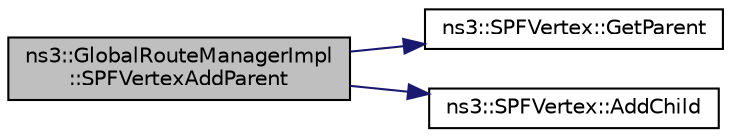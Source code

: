 digraph "ns3::GlobalRouteManagerImpl::SPFVertexAddParent"
{
  edge [fontname="Helvetica",fontsize="10",labelfontname="Helvetica",labelfontsize="10"];
  node [fontname="Helvetica",fontsize="10",shape=record];
  rankdir="LR";
  Node1 [label="ns3::GlobalRouteManagerImpl\l::SPFVertexAddParent",height=0.2,width=0.4,color="black", fillcolor="grey75", style="filled", fontcolor="black"];
  Node1 -> Node2 [color="midnightblue",fontsize="10",style="solid"];
  Node2 [label="ns3::SPFVertex::GetParent",height=0.2,width=0.4,color="black", fillcolor="white", style="filled",URL="$d2/dab/classns3_1_1SPFVertex.html#af09dba1ce31eff535d0bc661ce18bba5",tooltip="Get a pointer to the SPFVector that is the parent of \"this\" SPFVertex. "];
  Node1 -> Node3 [color="midnightblue",fontsize="10",style="solid"];
  Node3 [label="ns3::SPFVertex::AddChild",height=0.2,width=0.4,color="black", fillcolor="white", style="filled",URL="$d2/dab/classns3_1_1SPFVertex.html#ae15d2c3bc1fb5285f467b494d27869d9",tooltip="Get a borrowed SPFVertex pointer to the specified child of \"this\" SPFVertex. "];
}
